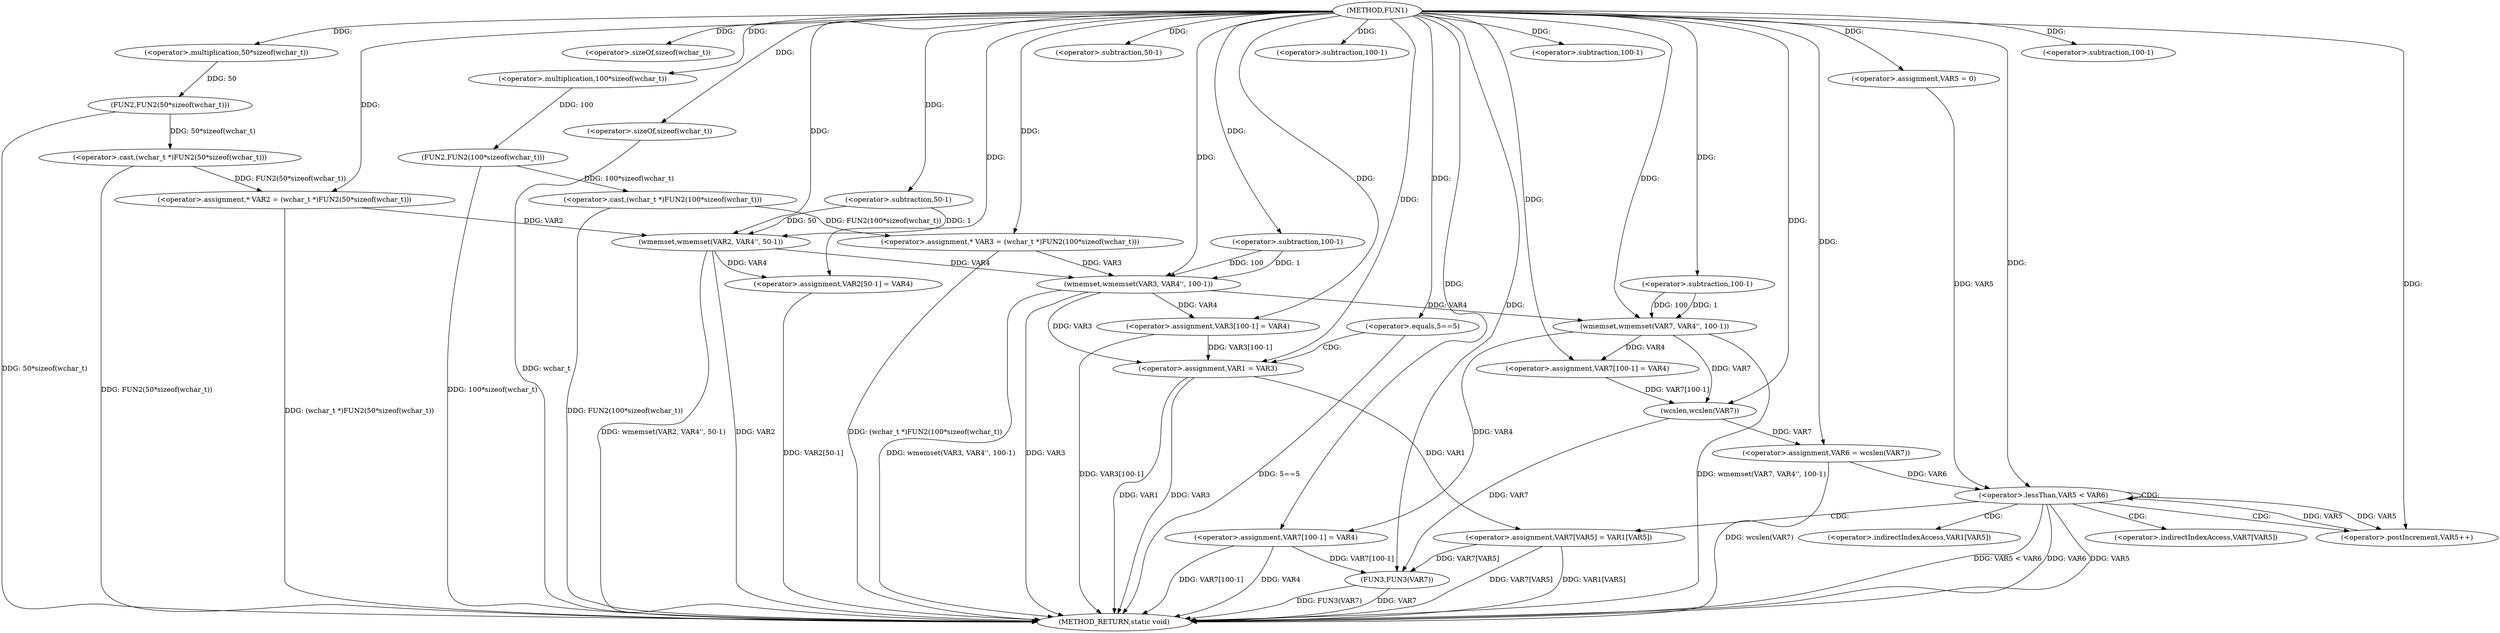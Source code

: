 digraph FUN1 {  
"1000100" [label = "(METHOD,FUN1)" ]
"1000204" [label = "(METHOD_RETURN,static void)" ]
"1000104" [label = "(<operator>.assignment,* VAR2 = (wchar_t *)FUN2(50*sizeof(wchar_t)))" ]
"1000106" [label = "(<operator>.cast,(wchar_t *)FUN2(50*sizeof(wchar_t)))" ]
"1000108" [label = "(FUN2,FUN2(50*sizeof(wchar_t)))" ]
"1000109" [label = "(<operator>.multiplication,50*sizeof(wchar_t))" ]
"1000111" [label = "(<operator>.sizeOf,sizeof(wchar_t))" ]
"1000114" [label = "(<operator>.assignment,* VAR3 = (wchar_t *)FUN2(100*sizeof(wchar_t)))" ]
"1000116" [label = "(<operator>.cast,(wchar_t *)FUN2(100*sizeof(wchar_t)))" ]
"1000118" [label = "(FUN2,FUN2(100*sizeof(wchar_t)))" ]
"1000119" [label = "(<operator>.multiplication,100*sizeof(wchar_t))" ]
"1000121" [label = "(<operator>.sizeOf,sizeof(wchar_t))" ]
"1000123" [label = "(wmemset,wmemset(VAR2, VAR4'', 50-1))" ]
"1000126" [label = "(<operator>.subtraction,50-1)" ]
"1000129" [label = "(<operator>.assignment,VAR2[50-1] = VAR4)" ]
"1000132" [label = "(<operator>.subtraction,50-1)" ]
"1000136" [label = "(wmemset,wmemset(VAR3, VAR4'', 100-1))" ]
"1000139" [label = "(<operator>.subtraction,100-1)" ]
"1000142" [label = "(<operator>.assignment,VAR3[100-1] = VAR4)" ]
"1000145" [label = "(<operator>.subtraction,100-1)" ]
"1000150" [label = "(<operator>.equals,5==5)" ]
"1000154" [label = "(<operator>.assignment,VAR1 = VAR3)" ]
"1000161" [label = "(wmemset,wmemset(VAR7, VAR4'', 100-1))" ]
"1000164" [label = "(<operator>.subtraction,100-1)" ]
"1000167" [label = "(<operator>.assignment,VAR7[100-1] = VAR4)" ]
"1000170" [label = "(<operator>.subtraction,100-1)" ]
"1000174" [label = "(<operator>.assignment,VAR6 = wcslen(VAR7))" ]
"1000176" [label = "(wcslen,wcslen(VAR7))" ]
"1000179" [label = "(<operator>.assignment,VAR5 = 0)" ]
"1000182" [label = "(<operator>.lessThan,VAR5 < VAR6)" ]
"1000185" [label = "(<operator>.postIncrement,VAR5++)" ]
"1000188" [label = "(<operator>.assignment,VAR7[VAR5] = VAR1[VAR5])" ]
"1000195" [label = "(<operator>.assignment,VAR7[100-1] = VAR4)" ]
"1000198" [label = "(<operator>.subtraction,100-1)" ]
"1000202" [label = "(FUN3,FUN3(VAR7))" ]
"1000189" [label = "(<operator>.indirectIndexAccess,VAR7[VAR5])" ]
"1000192" [label = "(<operator>.indirectIndexAccess,VAR1[VAR5])" ]
  "1000129" -> "1000204"  [ label = "DDG: VAR2[50-1]"] 
  "1000195" -> "1000204"  [ label = "DDG: VAR4"] 
  "1000106" -> "1000204"  [ label = "DDG: FUN2(50*sizeof(wchar_t))"] 
  "1000174" -> "1000204"  [ label = "DDG: wcslen(VAR7)"] 
  "1000116" -> "1000204"  [ label = "DDG: FUN2(100*sizeof(wchar_t))"] 
  "1000150" -> "1000204"  [ label = "DDG: 5==5"] 
  "1000154" -> "1000204"  [ label = "DDG: VAR3"] 
  "1000118" -> "1000204"  [ label = "DDG: 100*sizeof(wchar_t)"] 
  "1000195" -> "1000204"  [ label = "DDG: VAR7[100-1]"] 
  "1000182" -> "1000204"  [ label = "DDG: VAR5 < VAR6"] 
  "1000188" -> "1000204"  [ label = "DDG: VAR7[VAR5]"] 
  "1000123" -> "1000204"  [ label = "DDG: wmemset(VAR2, VAR4'', 50-1)"] 
  "1000182" -> "1000204"  [ label = "DDG: VAR6"] 
  "1000154" -> "1000204"  [ label = "DDG: VAR1"] 
  "1000202" -> "1000204"  [ label = "DDG: VAR7"] 
  "1000142" -> "1000204"  [ label = "DDG: VAR3[100-1]"] 
  "1000136" -> "1000204"  [ label = "DDG: wmemset(VAR3, VAR4'', 100-1)"] 
  "1000121" -> "1000204"  [ label = "DDG: wchar_t"] 
  "1000161" -> "1000204"  [ label = "DDG: wmemset(VAR7, VAR4'', 100-1)"] 
  "1000114" -> "1000204"  [ label = "DDG: (wchar_t *)FUN2(100*sizeof(wchar_t))"] 
  "1000182" -> "1000204"  [ label = "DDG: VAR5"] 
  "1000188" -> "1000204"  [ label = "DDG: VAR1[VAR5]"] 
  "1000136" -> "1000204"  [ label = "DDG: VAR3"] 
  "1000104" -> "1000204"  [ label = "DDG: (wchar_t *)FUN2(50*sizeof(wchar_t))"] 
  "1000108" -> "1000204"  [ label = "DDG: 50*sizeof(wchar_t)"] 
  "1000202" -> "1000204"  [ label = "DDG: FUN3(VAR7)"] 
  "1000123" -> "1000204"  [ label = "DDG: VAR2"] 
  "1000106" -> "1000104"  [ label = "DDG: FUN2(50*sizeof(wchar_t))"] 
  "1000100" -> "1000104"  [ label = "DDG: "] 
  "1000108" -> "1000106"  [ label = "DDG: 50*sizeof(wchar_t)"] 
  "1000109" -> "1000108"  [ label = "DDG: 50"] 
  "1000100" -> "1000109"  [ label = "DDG: "] 
  "1000100" -> "1000111"  [ label = "DDG: "] 
  "1000116" -> "1000114"  [ label = "DDG: FUN2(100*sizeof(wchar_t))"] 
  "1000100" -> "1000114"  [ label = "DDG: "] 
  "1000118" -> "1000116"  [ label = "DDG: 100*sizeof(wchar_t)"] 
  "1000119" -> "1000118"  [ label = "DDG: 100"] 
  "1000100" -> "1000119"  [ label = "DDG: "] 
  "1000100" -> "1000121"  [ label = "DDG: "] 
  "1000104" -> "1000123"  [ label = "DDG: VAR2"] 
  "1000100" -> "1000123"  [ label = "DDG: "] 
  "1000126" -> "1000123"  [ label = "DDG: 50"] 
  "1000126" -> "1000123"  [ label = "DDG: 1"] 
  "1000100" -> "1000126"  [ label = "DDG: "] 
  "1000123" -> "1000129"  [ label = "DDG: VAR4"] 
  "1000100" -> "1000129"  [ label = "DDG: "] 
  "1000100" -> "1000132"  [ label = "DDG: "] 
  "1000114" -> "1000136"  [ label = "DDG: VAR3"] 
  "1000100" -> "1000136"  [ label = "DDG: "] 
  "1000123" -> "1000136"  [ label = "DDG: VAR4"] 
  "1000139" -> "1000136"  [ label = "DDG: 100"] 
  "1000139" -> "1000136"  [ label = "DDG: 1"] 
  "1000100" -> "1000139"  [ label = "DDG: "] 
  "1000136" -> "1000142"  [ label = "DDG: VAR4"] 
  "1000100" -> "1000142"  [ label = "DDG: "] 
  "1000100" -> "1000145"  [ label = "DDG: "] 
  "1000100" -> "1000150"  [ label = "DDG: "] 
  "1000142" -> "1000154"  [ label = "DDG: VAR3[100-1]"] 
  "1000136" -> "1000154"  [ label = "DDG: VAR3"] 
  "1000100" -> "1000154"  [ label = "DDG: "] 
  "1000100" -> "1000161"  [ label = "DDG: "] 
  "1000136" -> "1000161"  [ label = "DDG: VAR4"] 
  "1000164" -> "1000161"  [ label = "DDG: 100"] 
  "1000164" -> "1000161"  [ label = "DDG: 1"] 
  "1000100" -> "1000164"  [ label = "DDG: "] 
  "1000161" -> "1000167"  [ label = "DDG: VAR4"] 
  "1000100" -> "1000167"  [ label = "DDG: "] 
  "1000100" -> "1000170"  [ label = "DDG: "] 
  "1000176" -> "1000174"  [ label = "DDG: VAR7"] 
  "1000100" -> "1000174"  [ label = "DDG: "] 
  "1000167" -> "1000176"  [ label = "DDG: VAR7[100-1]"] 
  "1000161" -> "1000176"  [ label = "DDG: VAR7"] 
  "1000100" -> "1000176"  [ label = "DDG: "] 
  "1000100" -> "1000179"  [ label = "DDG: "] 
  "1000185" -> "1000182"  [ label = "DDG: VAR5"] 
  "1000179" -> "1000182"  [ label = "DDG: VAR5"] 
  "1000100" -> "1000182"  [ label = "DDG: "] 
  "1000174" -> "1000182"  [ label = "DDG: VAR6"] 
  "1000182" -> "1000185"  [ label = "DDG: VAR5"] 
  "1000100" -> "1000185"  [ label = "DDG: "] 
  "1000154" -> "1000188"  [ label = "DDG: VAR1"] 
  "1000100" -> "1000195"  [ label = "DDG: "] 
  "1000161" -> "1000195"  [ label = "DDG: VAR4"] 
  "1000100" -> "1000198"  [ label = "DDG: "] 
  "1000188" -> "1000202"  [ label = "DDG: VAR7[VAR5]"] 
  "1000176" -> "1000202"  [ label = "DDG: VAR7"] 
  "1000195" -> "1000202"  [ label = "DDG: VAR7[100-1]"] 
  "1000100" -> "1000202"  [ label = "DDG: "] 
  "1000150" -> "1000154"  [ label = "CDG: "] 
  "1000182" -> "1000182"  [ label = "CDG: "] 
  "1000182" -> "1000192"  [ label = "CDG: "] 
  "1000182" -> "1000188"  [ label = "CDG: "] 
  "1000182" -> "1000189"  [ label = "CDG: "] 
  "1000182" -> "1000185"  [ label = "CDG: "] 
}
